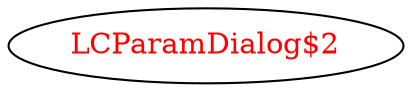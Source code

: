 digraph dependencyGraph {
 concentrate=true;
 ranksep="2.0";
 rankdir="LR"; 
 splines="ortho";
"LCParamDialog$2" [fontcolor="red"];
}